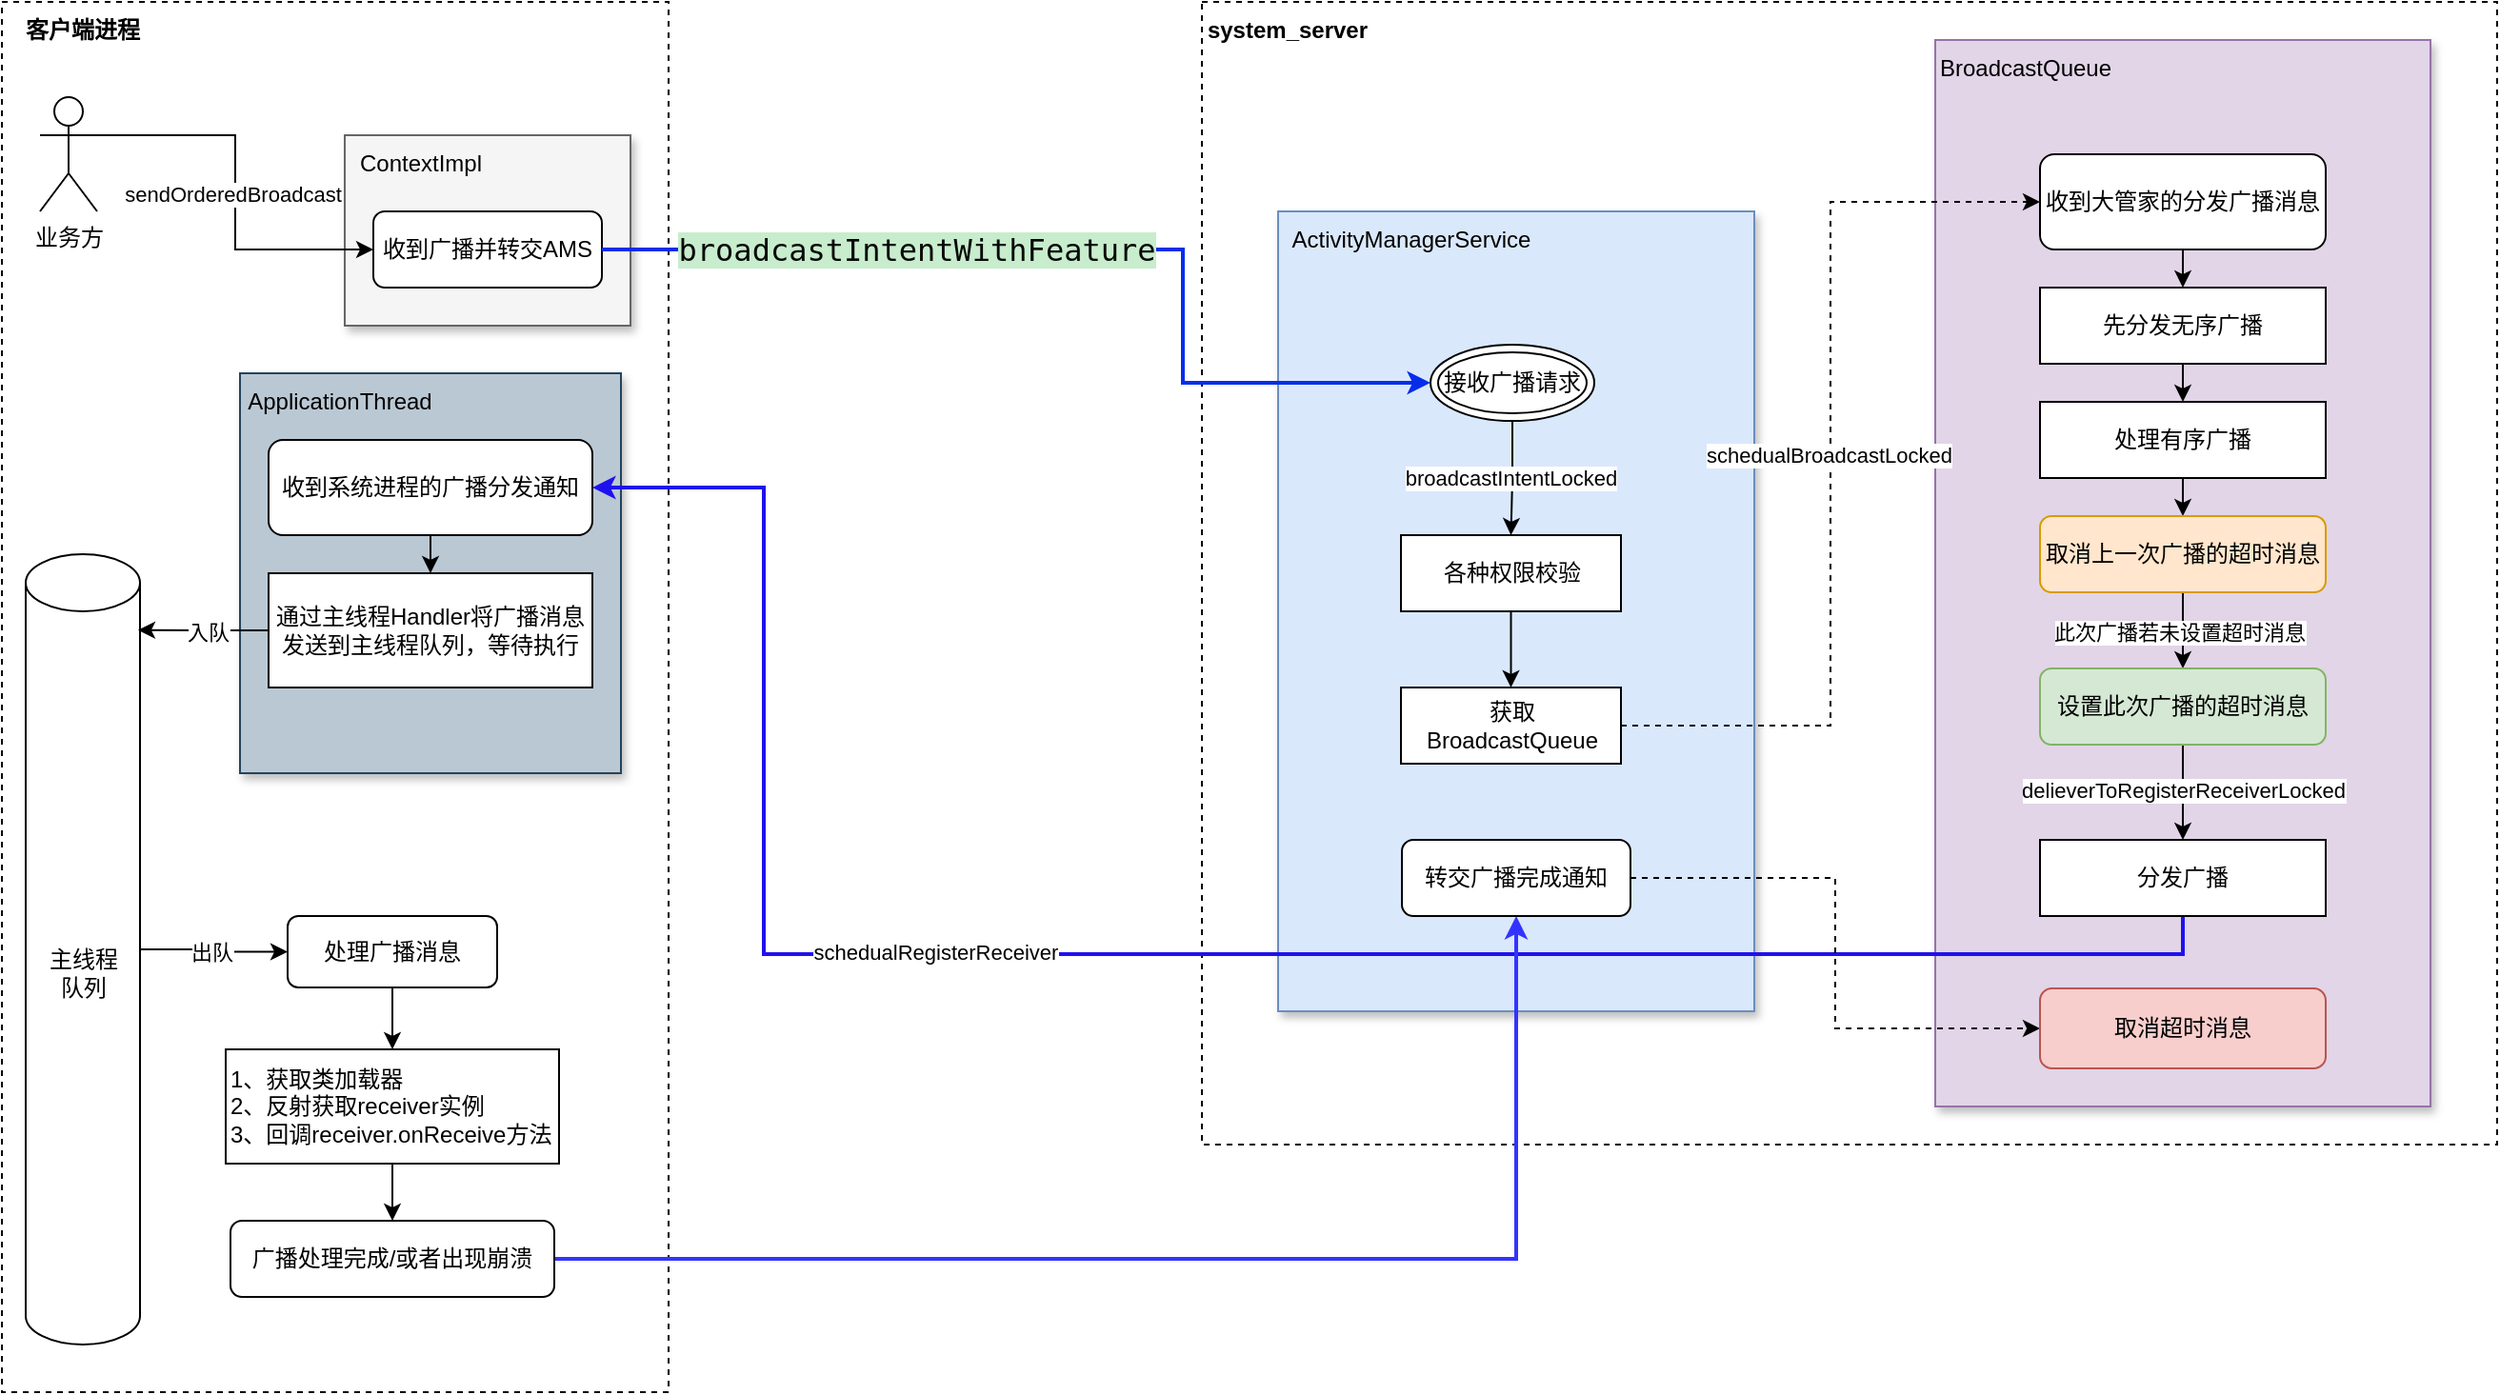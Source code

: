 <mxfile version="26.0.2">
  <diagram name="第 1 页" id="YgO7MILUmTl651jBf_cW">
    <mxGraphModel dx="2261" dy="1930" grid="1" gridSize="10" guides="1" tooltips="1" connect="1" arrows="1" fold="1" page="1" pageScale="1" pageWidth="827" pageHeight="1169" math="0" shadow="0">
      <root>
        <mxCell id="0" />
        <mxCell id="1" parent="0" />
        <mxCell id="pmX35TK4KahEl98EJ7JM-20" value="" style="rounded=0;whiteSpace=wrap;html=1;dashed=1;" vertex="1" parent="1">
          <mxGeometry x="-290" y="-120" width="350" height="730" as="geometry" />
        </mxCell>
        <mxCell id="pmX35TK4KahEl98EJ7JM-48" value="" style="group" vertex="1" connectable="0" parent="1">
          <mxGeometry x="-110" y="-50" width="150" height="100" as="geometry" />
        </mxCell>
        <mxCell id="pmX35TK4KahEl98EJ7JM-22" value="" style="rounded=0;whiteSpace=wrap;html=1;shadow=1;fillColor=#f5f5f5;fontColor=#333333;strokeColor=#666666;" vertex="1" parent="pmX35TK4KahEl98EJ7JM-48">
          <mxGeometry width="150" height="100" as="geometry" />
        </mxCell>
        <mxCell id="pmX35TK4KahEl98EJ7JM-23" value="ContextImpl" style="text;html=1;align=center;verticalAlign=middle;whiteSpace=wrap;rounded=0;" vertex="1" parent="pmX35TK4KahEl98EJ7JM-48">
          <mxGeometry width="80" height="30" as="geometry" />
        </mxCell>
        <mxCell id="pmX35TK4KahEl98EJ7JM-4" value="收到广播并转交AMS" style="rounded=1;whiteSpace=wrap;html=1;" vertex="1" parent="pmX35TK4KahEl98EJ7JM-48">
          <mxGeometry x="15" y="40" width="120" height="40" as="geometry" />
        </mxCell>
        <mxCell id="pmX35TK4KahEl98EJ7JM-44" value="" style="rounded=0;whiteSpace=wrap;html=1;shadow=1;fillColor=#bac8d3;strokeColor=#23445d;" vertex="1" parent="1">
          <mxGeometry x="-165" y="75" width="200" height="210" as="geometry" />
        </mxCell>
        <mxCell id="pmX35TK4KahEl98EJ7JM-18" value="" style="rounded=0;whiteSpace=wrap;html=1;dashed=1;" vertex="1" parent="1">
          <mxGeometry x="340" y="-120" width="680" height="600" as="geometry" />
        </mxCell>
        <mxCell id="pmX35TK4KahEl98EJ7JM-27" value="" style="rounded=0;whiteSpace=wrap;html=1;shadow=1;fillColor=#e1d5e7;strokeColor=#9673a6;" vertex="1" parent="1">
          <mxGeometry x="725" y="-100" width="260" height="560" as="geometry" />
        </mxCell>
        <mxCell id="pmX35TK4KahEl98EJ7JM-16" value="" style="rounded=0;whiteSpace=wrap;html=1;fillColor=#dae8fc;strokeColor=#6c8ebf;shadow=1;glass=0;" vertex="1" parent="1">
          <mxGeometry x="380" y="-10" width="250" height="420" as="geometry" />
        </mxCell>
        <mxCell id="pmX35TK4KahEl98EJ7JM-5" style="edgeStyle=orthogonalEdgeStyle;rounded=0;orthogonalLoop=1;jettySize=auto;html=1;exitX=1;exitY=0.333;exitDx=0;exitDy=0;exitPerimeter=0;entryX=0;entryY=0.5;entryDx=0;entryDy=0;" edge="1" parent="1" source="pmX35TK4KahEl98EJ7JM-1" target="pmX35TK4KahEl98EJ7JM-4">
          <mxGeometry relative="1" as="geometry" />
        </mxCell>
        <mxCell id="pmX35TK4KahEl98EJ7JM-6" value="sendOrderedBroadcast" style="edgeLabel;html=1;align=center;verticalAlign=middle;resizable=0;points=[];" vertex="1" connectable="0" parent="pmX35TK4KahEl98EJ7JM-5">
          <mxGeometry x="-0.22" y="-1" relative="1" as="geometry">
            <mxPoint x="-1" y="23" as="offset" />
          </mxGeometry>
        </mxCell>
        <mxCell id="pmX35TK4KahEl98EJ7JM-1" value="业务方" style="shape=umlActor;verticalLabelPosition=bottom;verticalAlign=top;html=1;outlineConnect=0;" vertex="1" parent="1">
          <mxGeometry x="-270" y="-70" width="30" height="60" as="geometry" />
        </mxCell>
        <mxCell id="pmX35TK4KahEl98EJ7JM-9" style="edgeStyle=orthogonalEdgeStyle;rounded=0;orthogonalLoop=1;jettySize=auto;html=1;exitX=1;exitY=0.5;exitDx=0;exitDy=0;entryX=0;entryY=0.5;entryDx=0;entryDy=0;strokeWidth=2;strokeColor=light-dark(#072de9, #ededed);" edge="1" parent="1" source="pmX35TK4KahEl98EJ7JM-4" target="pmX35TK4KahEl98EJ7JM-8">
          <mxGeometry relative="1" as="geometry">
            <Array as="points">
              <mxPoint x="330" y="10" />
              <mxPoint x="330" y="80" />
            </Array>
          </mxGeometry>
        </mxCell>
        <mxCell id="pmX35TK4KahEl98EJ7JM-10" value="&lt;div style=&quot;background-color:#c7edcc;color:#080808&quot;&gt;&lt;pre style=&quot;font-family:&#39;Source Code Pro&#39;,monospace;font-size:12.0pt;&quot;&gt;broadcastIntentWithFeature&lt;/pre&gt;&lt;/div&gt;" style="edgeLabel;html=1;align=center;verticalAlign=middle;resizable=0;points=[];" vertex="1" connectable="0" parent="pmX35TK4KahEl98EJ7JM-9">
          <mxGeometry x="-0.029" y="2" relative="1" as="geometry">
            <mxPoint x="-80" y="2" as="offset" />
          </mxGeometry>
        </mxCell>
        <mxCell id="pmX35TK4KahEl98EJ7JM-12" style="edgeStyle=orthogonalEdgeStyle;rounded=0;orthogonalLoop=1;jettySize=auto;html=1;exitX=0.5;exitY=1;exitDx=0;exitDy=0;entryX=0.5;entryY=0;entryDx=0;entryDy=0;" edge="1" parent="1" source="pmX35TK4KahEl98EJ7JM-8" target="pmX35TK4KahEl98EJ7JM-11">
          <mxGeometry relative="1" as="geometry" />
        </mxCell>
        <mxCell id="pmX35TK4KahEl98EJ7JM-13" value="broadcastIntentLocked" style="edgeLabel;html=1;align=center;verticalAlign=middle;resizable=0;points=[];" vertex="1" connectable="0" parent="pmX35TK4KahEl98EJ7JM-12">
          <mxGeometry x="-0.033" y="-1" relative="1" as="geometry">
            <mxPoint as="offset" />
          </mxGeometry>
        </mxCell>
        <mxCell id="pmX35TK4KahEl98EJ7JM-8" value="接收广播请求" style="ellipse;shape=doubleEllipse;whiteSpace=wrap;html=1;" vertex="1" parent="1">
          <mxGeometry x="460" y="60" width="86" height="40" as="geometry" />
        </mxCell>
        <mxCell id="pmX35TK4KahEl98EJ7JM-15" style="edgeStyle=orthogonalEdgeStyle;rounded=0;orthogonalLoop=1;jettySize=auto;html=1;exitX=0.5;exitY=1;exitDx=0;exitDy=0;entryX=0.5;entryY=0;entryDx=0;entryDy=0;" edge="1" parent="1" source="pmX35TK4KahEl98EJ7JM-11" target="pmX35TK4KahEl98EJ7JM-14">
          <mxGeometry relative="1" as="geometry" />
        </mxCell>
        <mxCell id="pmX35TK4KahEl98EJ7JM-11" value="各种权限校验" style="rounded=0;whiteSpace=wrap;html=1;" vertex="1" parent="1">
          <mxGeometry x="444.5" y="160" width="115.5" height="40" as="geometry" />
        </mxCell>
        <mxCell id="pmX35TK4KahEl98EJ7JM-25" style="edgeStyle=orthogonalEdgeStyle;rounded=0;orthogonalLoop=1;jettySize=auto;html=1;exitX=1;exitY=0.5;exitDx=0;exitDy=0;entryX=0;entryY=0.5;entryDx=0;entryDy=0;dashed=1;" edge="1" parent="1" source="pmX35TK4KahEl98EJ7JM-14" target="pmX35TK4KahEl98EJ7JM-24">
          <mxGeometry relative="1" as="geometry" />
        </mxCell>
        <mxCell id="pmX35TK4KahEl98EJ7JM-26" value="schedualBroadcastLocked" style="edgeLabel;html=1;align=center;verticalAlign=middle;resizable=0;points=[];" vertex="1" connectable="0" parent="pmX35TK4KahEl98EJ7JM-25">
          <mxGeometry x="0.018" y="1" relative="1" as="geometry">
            <mxPoint as="offset" />
          </mxGeometry>
        </mxCell>
        <mxCell id="pmX35TK4KahEl98EJ7JM-14" value="获取BroadcastQueue" style="rounded=0;whiteSpace=wrap;html=1;" vertex="1" parent="1">
          <mxGeometry x="444.5" y="240" width="115.5" height="40" as="geometry" />
        </mxCell>
        <mxCell id="pmX35TK4KahEl98EJ7JM-17" value="ActivityManagerService" style="text;html=1;align=center;verticalAlign=middle;whiteSpace=wrap;rounded=0;" vertex="1" parent="1">
          <mxGeometry x="380" y="-10" width="140" height="30" as="geometry" />
        </mxCell>
        <mxCell id="pmX35TK4KahEl98EJ7JM-19" value="&lt;b&gt;system_server&lt;/b&gt;" style="text;html=1;align=center;verticalAlign=middle;whiteSpace=wrap;rounded=0;" vertex="1" parent="1">
          <mxGeometry x="340" y="-120" width="90" height="30" as="geometry" />
        </mxCell>
        <mxCell id="pmX35TK4KahEl98EJ7JM-21" value="&lt;b&gt;客户端进程&lt;/b&gt;" style="text;html=1;align=center;verticalAlign=middle;whiteSpace=wrap;rounded=0;" vertex="1" parent="1">
          <mxGeometry x="-290" y="-120" width="85" height="30" as="geometry" />
        </mxCell>
        <mxCell id="pmX35TK4KahEl98EJ7JM-30" style="edgeStyle=orthogonalEdgeStyle;rounded=0;orthogonalLoop=1;jettySize=auto;html=1;exitX=0.5;exitY=1;exitDx=0;exitDy=0;entryX=0.5;entryY=0;entryDx=0;entryDy=0;" edge="1" parent="1" source="pmX35TK4KahEl98EJ7JM-24" target="pmX35TK4KahEl98EJ7JM-29">
          <mxGeometry relative="1" as="geometry" />
        </mxCell>
        <mxCell id="pmX35TK4KahEl98EJ7JM-24" value="收到大管家的分发广播消息" style="rounded=1;whiteSpace=wrap;html=1;" vertex="1" parent="1">
          <mxGeometry x="780" y="-40" width="150" height="50" as="geometry" />
        </mxCell>
        <mxCell id="pmX35TK4KahEl98EJ7JM-28" value="BroadcastQueue" style="text;html=1;align=center;verticalAlign=middle;whiteSpace=wrap;rounded=0;" vertex="1" parent="1">
          <mxGeometry x="725" y="-100" width="95" height="30" as="geometry" />
        </mxCell>
        <mxCell id="pmX35TK4KahEl98EJ7JM-32" style="edgeStyle=orthogonalEdgeStyle;rounded=0;orthogonalLoop=1;jettySize=auto;html=1;exitX=0.5;exitY=1;exitDx=0;exitDy=0;entryX=0.5;entryY=0;entryDx=0;entryDy=0;" edge="1" parent="1" source="pmX35TK4KahEl98EJ7JM-29" target="pmX35TK4KahEl98EJ7JM-31">
          <mxGeometry relative="1" as="geometry" />
        </mxCell>
        <mxCell id="pmX35TK4KahEl98EJ7JM-29" value="先分发无序广播" style="rounded=0;whiteSpace=wrap;html=1;" vertex="1" parent="1">
          <mxGeometry x="780" y="30" width="150" height="40" as="geometry" />
        </mxCell>
        <mxCell id="pmX35TK4KahEl98EJ7JM-34" style="edgeStyle=orthogonalEdgeStyle;rounded=0;orthogonalLoop=1;jettySize=auto;html=1;exitX=0.5;exitY=1;exitDx=0;exitDy=0;entryX=0.5;entryY=0;entryDx=0;entryDy=0;" edge="1" parent="1" source="pmX35TK4KahEl98EJ7JM-31" target="pmX35TK4KahEl98EJ7JM-33">
          <mxGeometry relative="1" as="geometry" />
        </mxCell>
        <mxCell id="pmX35TK4KahEl98EJ7JM-31" value="处理有序广播" style="rounded=0;whiteSpace=wrap;html=1;" vertex="1" parent="1">
          <mxGeometry x="780" y="90" width="150" height="40" as="geometry" />
        </mxCell>
        <mxCell id="pmX35TK4KahEl98EJ7JM-36" style="edgeStyle=orthogonalEdgeStyle;rounded=0;orthogonalLoop=1;jettySize=auto;html=1;exitX=0.5;exitY=1;exitDx=0;exitDy=0;entryX=0.5;entryY=0;entryDx=0;entryDy=0;" edge="1" parent="1" source="pmX35TK4KahEl98EJ7JM-33" target="pmX35TK4KahEl98EJ7JM-35">
          <mxGeometry relative="1" as="geometry" />
        </mxCell>
        <mxCell id="pmX35TK4KahEl98EJ7JM-37" value="此次广播若未设置超时消息" style="edgeLabel;html=1;align=center;verticalAlign=middle;resizable=0;points=[];" vertex="1" connectable="0" parent="pmX35TK4KahEl98EJ7JM-36">
          <mxGeometry x="0.05" y="-2" relative="1" as="geometry">
            <mxPoint as="offset" />
          </mxGeometry>
        </mxCell>
        <mxCell id="pmX35TK4KahEl98EJ7JM-33" value="取消上一次广播的超时消息" style="rounded=1;whiteSpace=wrap;html=1;fillColor=#ffe6cc;strokeColor=#d79b00;" vertex="1" parent="1">
          <mxGeometry x="780" y="150" width="150" height="40" as="geometry" />
        </mxCell>
        <mxCell id="pmX35TK4KahEl98EJ7JM-39" style="edgeStyle=orthogonalEdgeStyle;rounded=0;orthogonalLoop=1;jettySize=auto;html=1;exitX=0.5;exitY=1;exitDx=0;exitDy=0;" edge="1" parent="1" source="pmX35TK4KahEl98EJ7JM-35" target="pmX35TK4KahEl98EJ7JM-38">
          <mxGeometry relative="1" as="geometry" />
        </mxCell>
        <mxCell id="pmX35TK4KahEl98EJ7JM-40" value="delieverToRegisterReceiverLocked" style="edgeLabel;html=1;align=center;verticalAlign=middle;resizable=0;points=[];" vertex="1" connectable="0" parent="pmX35TK4KahEl98EJ7JM-39">
          <mxGeometry x="-0.04" relative="1" as="geometry">
            <mxPoint as="offset" />
          </mxGeometry>
        </mxCell>
        <mxCell id="pmX35TK4KahEl98EJ7JM-35" value="设置此次广播的超时消息" style="rounded=1;whiteSpace=wrap;html=1;fillColor=#d5e8d4;strokeColor=#82b366;" vertex="1" parent="1">
          <mxGeometry x="780" y="230" width="150" height="40" as="geometry" />
        </mxCell>
        <mxCell id="pmX35TK4KahEl98EJ7JM-42" style="edgeStyle=orthogonalEdgeStyle;rounded=0;orthogonalLoop=1;jettySize=auto;html=1;exitX=0.5;exitY=1;exitDx=0;exitDy=0;entryX=1;entryY=0.5;entryDx=0;entryDy=0;strokeWidth=2;strokeColor=light-dark(#1f11ee, #ededed);" edge="1" parent="1" source="pmX35TK4KahEl98EJ7JM-38" target="pmX35TK4KahEl98EJ7JM-41">
          <mxGeometry relative="1" as="geometry">
            <Array as="points">
              <mxPoint x="855" y="380" />
              <mxPoint x="110" y="380" />
              <mxPoint x="110" y="135" />
            </Array>
          </mxGeometry>
        </mxCell>
        <mxCell id="pmX35TK4KahEl98EJ7JM-43" value="schedualRegisterReceiver" style="edgeLabel;html=1;align=center;verticalAlign=middle;resizable=0;points=[];" vertex="1" connectable="0" parent="pmX35TK4KahEl98EJ7JM-42">
          <mxGeometry x="0.316" y="-1" relative="1" as="geometry">
            <mxPoint x="49" as="offset" />
          </mxGeometry>
        </mxCell>
        <mxCell id="pmX35TK4KahEl98EJ7JM-38" value="分发广播" style="rounded=0;whiteSpace=wrap;html=1;" vertex="1" parent="1">
          <mxGeometry x="780" y="320" width="150" height="40" as="geometry" />
        </mxCell>
        <mxCell id="pmX35TK4KahEl98EJ7JM-47" style="edgeStyle=orthogonalEdgeStyle;rounded=0;orthogonalLoop=1;jettySize=auto;html=1;exitX=0.5;exitY=1;exitDx=0;exitDy=0;entryX=0.5;entryY=0;entryDx=0;entryDy=0;" edge="1" parent="1" source="pmX35TK4KahEl98EJ7JM-41" target="pmX35TK4KahEl98EJ7JM-46">
          <mxGeometry relative="1" as="geometry" />
        </mxCell>
        <mxCell id="pmX35TK4KahEl98EJ7JM-41" value="收到系统进程的广播分发通知" style="rounded=1;whiteSpace=wrap;html=1;" vertex="1" parent="1">
          <mxGeometry x="-150" y="110" width="170" height="50" as="geometry" />
        </mxCell>
        <mxCell id="pmX35TK4KahEl98EJ7JM-45" value="ApplicationThread" style="text;html=1;align=center;verticalAlign=middle;whiteSpace=wrap;rounded=0;" vertex="1" parent="1">
          <mxGeometry x="-165" y="75" width="105" height="30" as="geometry" />
        </mxCell>
        <mxCell id="pmX35TK4KahEl98EJ7JM-46" value="通过主线程Handler将广播消息发送到主线程队列，等待执行" style="rounded=0;whiteSpace=wrap;html=1;" vertex="1" parent="1">
          <mxGeometry x="-150" y="180" width="170" height="60" as="geometry" />
        </mxCell>
        <mxCell id="pmX35TK4KahEl98EJ7JM-53" style="edgeStyle=orthogonalEdgeStyle;rounded=0;orthogonalLoop=1;jettySize=auto;html=1;exitX=1;exitY=0.5;exitDx=0;exitDy=0;exitPerimeter=0;entryX=0;entryY=0.5;entryDx=0;entryDy=0;" edge="1" parent="1" source="pmX35TK4KahEl98EJ7JM-49" target="pmX35TK4KahEl98EJ7JM-52">
          <mxGeometry relative="1" as="geometry" />
        </mxCell>
        <mxCell id="pmX35TK4KahEl98EJ7JM-54" value="出队" style="edgeLabel;html=1;align=center;verticalAlign=middle;resizable=0;points=[];" vertex="1" connectable="0" parent="pmX35TK4KahEl98EJ7JM-53">
          <mxGeometry x="-0.05" relative="1" as="geometry">
            <mxPoint y="1" as="offset" />
          </mxGeometry>
        </mxCell>
        <mxCell id="pmX35TK4KahEl98EJ7JM-49" value="主线程&lt;div&gt;队列&lt;/div&gt;" style="shape=cylinder3;whiteSpace=wrap;html=1;boundedLbl=1;backgroundOutline=1;size=15;" vertex="1" parent="1">
          <mxGeometry x="-277.5" y="170" width="60" height="415" as="geometry" />
        </mxCell>
        <mxCell id="pmX35TK4KahEl98EJ7JM-50" style="edgeStyle=orthogonalEdgeStyle;rounded=0;orthogonalLoop=1;jettySize=auto;html=1;exitX=0;exitY=0.5;exitDx=0;exitDy=0;entryX=0.983;entryY=0.096;entryDx=0;entryDy=0;entryPerimeter=0;" edge="1" parent="1" source="pmX35TK4KahEl98EJ7JM-46" target="pmX35TK4KahEl98EJ7JM-49">
          <mxGeometry relative="1" as="geometry" />
        </mxCell>
        <mxCell id="pmX35TK4KahEl98EJ7JM-51" value="入队" style="edgeLabel;html=1;align=center;verticalAlign=middle;resizable=0;points=[];" vertex="1" connectable="0" parent="pmX35TK4KahEl98EJ7JM-50">
          <mxGeometry x="-0.04" y="1" relative="1" as="geometry">
            <mxPoint x="1" as="offset" />
          </mxGeometry>
        </mxCell>
        <mxCell id="pmX35TK4KahEl98EJ7JM-56" style="edgeStyle=orthogonalEdgeStyle;rounded=0;orthogonalLoop=1;jettySize=auto;html=1;exitX=0.5;exitY=1;exitDx=0;exitDy=0;entryX=0.5;entryY=0;entryDx=0;entryDy=0;" edge="1" parent="1" source="pmX35TK4KahEl98EJ7JM-52" target="pmX35TK4KahEl98EJ7JM-55">
          <mxGeometry relative="1" as="geometry" />
        </mxCell>
        <mxCell id="pmX35TK4KahEl98EJ7JM-52" value="处理广播消息" style="rounded=1;whiteSpace=wrap;html=1;" vertex="1" parent="1">
          <mxGeometry x="-140" y="360" width="110" height="37.5" as="geometry" />
        </mxCell>
        <mxCell id="pmX35TK4KahEl98EJ7JM-58" style="edgeStyle=orthogonalEdgeStyle;rounded=0;orthogonalLoop=1;jettySize=auto;html=1;exitX=0.5;exitY=1;exitDx=0;exitDy=0;entryX=0.5;entryY=0;entryDx=0;entryDy=0;" edge="1" parent="1" source="pmX35TK4KahEl98EJ7JM-55" target="pmX35TK4KahEl98EJ7JM-57">
          <mxGeometry relative="1" as="geometry" />
        </mxCell>
        <mxCell id="pmX35TK4KahEl98EJ7JM-55" value="1、获取类加载器&lt;div&gt;2、反射获取receiver实例&lt;/div&gt;&lt;div&gt;3、回调receiver.onReceive方法&lt;/div&gt;" style="rounded=0;whiteSpace=wrap;html=1;align=left;" vertex="1" parent="1">
          <mxGeometry x="-172.5" y="430" width="175" height="60" as="geometry" />
        </mxCell>
        <mxCell id="pmX35TK4KahEl98EJ7JM-60" style="edgeStyle=orthogonalEdgeStyle;rounded=0;orthogonalLoop=1;jettySize=auto;html=1;exitX=1;exitY=0.5;exitDx=0;exitDy=0;entryX=0.5;entryY=1;entryDx=0;entryDy=0;strokeWidth=2;strokeColor=#3333FF;" edge="1" parent="1" source="pmX35TK4KahEl98EJ7JM-57" target="pmX35TK4KahEl98EJ7JM-59">
          <mxGeometry relative="1" as="geometry">
            <Array as="points">
              <mxPoint x="505" y="540" />
            </Array>
          </mxGeometry>
        </mxCell>
        <mxCell id="pmX35TK4KahEl98EJ7JM-57" value="广播处理完成/或者出现崩溃" style="rounded=1;whiteSpace=wrap;html=1;" vertex="1" parent="1">
          <mxGeometry x="-170" y="520" width="170" height="40" as="geometry" />
        </mxCell>
        <mxCell id="pmX35TK4KahEl98EJ7JM-62" style="edgeStyle=orthogonalEdgeStyle;rounded=0;orthogonalLoop=1;jettySize=auto;html=1;exitX=1;exitY=0.5;exitDx=0;exitDy=0;entryX=0;entryY=0.5;entryDx=0;entryDy=0;dashed=1;" edge="1" parent="1" source="pmX35TK4KahEl98EJ7JM-59" target="pmX35TK4KahEl98EJ7JM-61">
          <mxGeometry relative="1" as="geometry" />
        </mxCell>
        <mxCell id="pmX35TK4KahEl98EJ7JM-59" value="转交广播完成通知" style="rounded=1;whiteSpace=wrap;html=1;" vertex="1" parent="1">
          <mxGeometry x="445" y="320" width="120" height="40" as="geometry" />
        </mxCell>
        <mxCell id="pmX35TK4KahEl98EJ7JM-61" value="取消超时消息" style="rounded=1;whiteSpace=wrap;html=1;fillColor=#f8cecc;strokeColor=#b85450;" vertex="1" parent="1">
          <mxGeometry x="780" y="398" width="150" height="42" as="geometry" />
        </mxCell>
      </root>
    </mxGraphModel>
  </diagram>
</mxfile>
